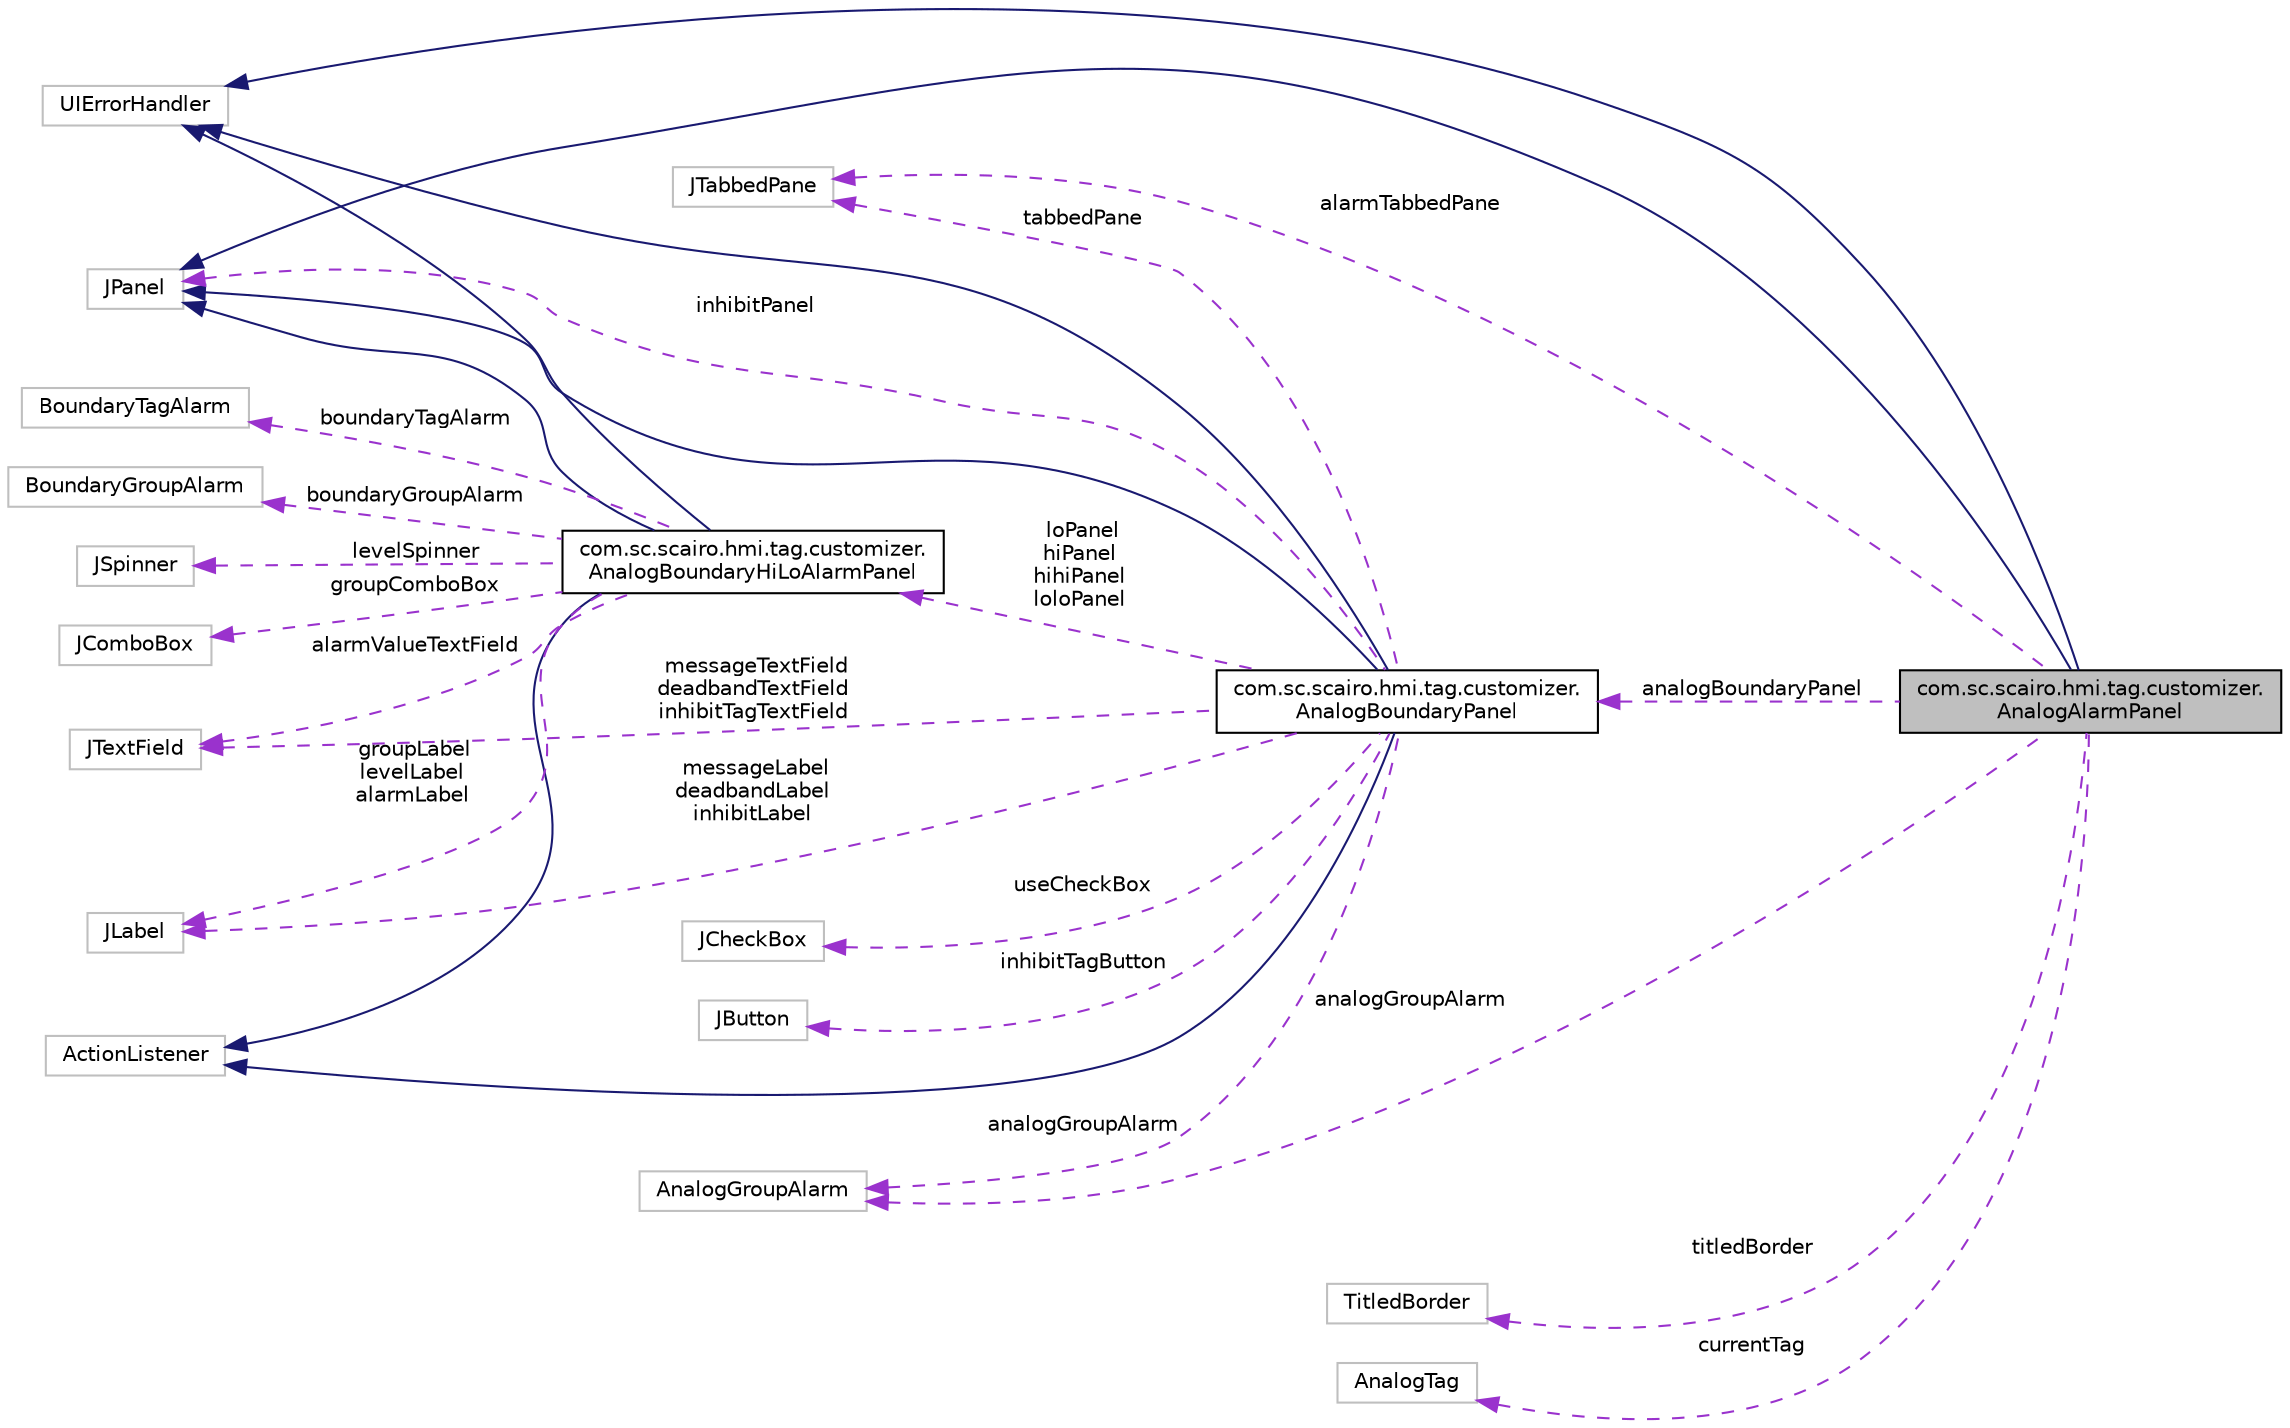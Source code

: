 digraph "com.sc.scairo.hmi.tag.customizer.AnalogAlarmPanel"
{
 // LATEX_PDF_SIZE
  edge [fontname="Helvetica",fontsize="10",labelfontname="Helvetica",labelfontsize="10"];
  node [fontname="Helvetica",fontsize="10",shape=record];
  rankdir="LR";
  Node1 [label="com.sc.scairo.hmi.tag.customizer.\lAnalogAlarmPanel",height=0.2,width=0.4,color="black", fillcolor="grey75", style="filled", fontcolor="black",tooltip=" "];
  Node2 -> Node1 [dir="back",color="midnightblue",fontsize="10",style="solid",fontname="Helvetica"];
  Node2 [label="JPanel",height=0.2,width=0.4,color="grey75", fillcolor="white", style="filled",tooltip=" "];
  Node3 -> Node1 [dir="back",color="midnightblue",fontsize="10",style="solid",fontname="Helvetica"];
  Node3 [label="UIErrorHandler",height=0.2,width=0.4,color="grey75", fillcolor="white", style="filled",tooltip=" "];
  Node4 -> Node1 [dir="back",color="darkorchid3",fontsize="10",style="dashed",label=" analogBoundaryPanel" ,fontname="Helvetica"];
  Node4 [label="com.sc.scairo.hmi.tag.customizer.\lAnalogBoundaryPanel",height=0.2,width=0.4,color="black", fillcolor="white", style="filled",URL="$classcom_1_1sc_1_1scairo_1_1hmi_1_1tag_1_1customizer_1_1_analog_boundary_panel.html",tooltip=" "];
  Node2 -> Node4 [dir="back",color="midnightblue",fontsize="10",style="solid",fontname="Helvetica"];
  Node3 -> Node4 [dir="back",color="midnightblue",fontsize="10",style="solid",fontname="Helvetica"];
  Node5 -> Node4 [dir="back",color="midnightblue",fontsize="10",style="solid",fontname="Helvetica"];
  Node5 [label="ActionListener",height=0.2,width=0.4,color="grey75", fillcolor="white", style="filled",tooltip=" "];
  Node6 -> Node4 [dir="back",color="darkorchid3",fontsize="10",style="dashed",label=" useCheckBox" ,fontname="Helvetica"];
  Node6 [label="JCheckBox",height=0.2,width=0.4,color="grey75", fillcolor="white", style="filled",tooltip=" "];
  Node7 -> Node4 [dir="back",color="darkorchid3",fontsize="10",style="dashed",label=" inhibitTagButton" ,fontname="Helvetica"];
  Node7 [label="JButton",height=0.2,width=0.4,color="grey75", fillcolor="white", style="filled",tooltip=" "];
  Node8 -> Node4 [dir="back",color="darkorchid3",fontsize="10",style="dashed",label=" messageTextField\ndeadbandTextField\ninhibitTagTextField" ,fontname="Helvetica"];
  Node8 [label="JTextField",height=0.2,width=0.4,color="grey75", fillcolor="white", style="filled",tooltip=" "];
  Node9 -> Node4 [dir="back",color="darkorchid3",fontsize="10",style="dashed",label=" tabbedPane" ,fontname="Helvetica"];
  Node9 [label="JTabbedPane",height=0.2,width=0.4,color="grey75", fillcolor="white", style="filled",tooltip=" "];
  Node10 -> Node4 [dir="back",color="darkorchid3",fontsize="10",style="dashed",label=" analogGroupAlarm" ,fontname="Helvetica"];
  Node10 [label="AnalogGroupAlarm",height=0.2,width=0.4,color="grey75", fillcolor="white", style="filled",tooltip=" "];
  Node11 -> Node4 [dir="back",color="darkorchid3",fontsize="10",style="dashed",label=" messageLabel\ndeadbandLabel\ninhibitLabel" ,fontname="Helvetica"];
  Node11 [label="JLabel",height=0.2,width=0.4,color="grey75", fillcolor="white", style="filled",tooltip=" "];
  Node2 -> Node4 [dir="back",color="darkorchid3",fontsize="10",style="dashed",label=" inhibitPanel" ,fontname="Helvetica"];
  Node12 -> Node4 [dir="back",color="darkorchid3",fontsize="10",style="dashed",label=" loPanel\nhiPanel\nhihiPanel\nloloPanel" ,fontname="Helvetica"];
  Node12 [label="com.sc.scairo.hmi.tag.customizer.\lAnalogBoundaryHiLoAlarmPanel",height=0.2,width=0.4,color="black", fillcolor="white", style="filled",URL="$classcom_1_1sc_1_1scairo_1_1hmi_1_1tag_1_1customizer_1_1_analog_boundary_hi_lo_alarm_panel.html",tooltip=" "];
  Node2 -> Node12 [dir="back",color="midnightblue",fontsize="10",style="solid",fontname="Helvetica"];
  Node5 -> Node12 [dir="back",color="midnightblue",fontsize="10",style="solid",fontname="Helvetica"];
  Node3 -> Node12 [dir="back",color="midnightblue",fontsize="10",style="solid",fontname="Helvetica"];
  Node13 -> Node12 [dir="back",color="darkorchid3",fontsize="10",style="dashed",label=" boundaryTagAlarm" ,fontname="Helvetica"];
  Node13 [label="BoundaryTagAlarm",height=0.2,width=0.4,color="grey75", fillcolor="white", style="filled",tooltip=" "];
  Node14 -> Node12 [dir="back",color="darkorchid3",fontsize="10",style="dashed",label=" boundaryGroupAlarm" ,fontname="Helvetica"];
  Node14 [label="BoundaryGroupAlarm",height=0.2,width=0.4,color="grey75", fillcolor="white", style="filled",tooltip=" "];
  Node8 -> Node12 [dir="back",color="darkorchid3",fontsize="10",style="dashed",label=" alarmValueTextField" ,fontname="Helvetica"];
  Node15 -> Node12 [dir="back",color="darkorchid3",fontsize="10",style="dashed",label=" levelSpinner" ,fontname="Helvetica"];
  Node15 [label="JSpinner",height=0.2,width=0.4,color="grey75", fillcolor="white", style="filled",tooltip=" "];
  Node16 -> Node12 [dir="back",color="darkorchid3",fontsize="10",style="dashed",label=" groupComboBox" ,fontname="Helvetica"];
  Node16 [label="JComboBox",height=0.2,width=0.4,color="grey75", fillcolor="white", style="filled",tooltip=" "];
  Node11 -> Node12 [dir="back",color="darkorchid3",fontsize="10",style="dashed",label=" groupLabel\nlevelLabel\nalarmLabel" ,fontname="Helvetica"];
  Node9 -> Node1 [dir="back",color="darkorchid3",fontsize="10",style="dashed",label=" alarmTabbedPane" ,fontname="Helvetica"];
  Node17 -> Node1 [dir="back",color="darkorchid3",fontsize="10",style="dashed",label=" titledBorder" ,fontname="Helvetica"];
  Node17 [label="TitledBorder",height=0.2,width=0.4,color="grey75", fillcolor="white", style="filled",tooltip=" "];
  Node10 -> Node1 [dir="back",color="darkorchid3",fontsize="10",style="dashed",label=" analogGroupAlarm" ,fontname="Helvetica"];
  Node18 -> Node1 [dir="back",color="darkorchid3",fontsize="10",style="dashed",label=" currentTag" ,fontname="Helvetica"];
  Node18 [label="AnalogTag",height=0.2,width=0.4,color="grey75", fillcolor="white", style="filled",tooltip=" "];
}
